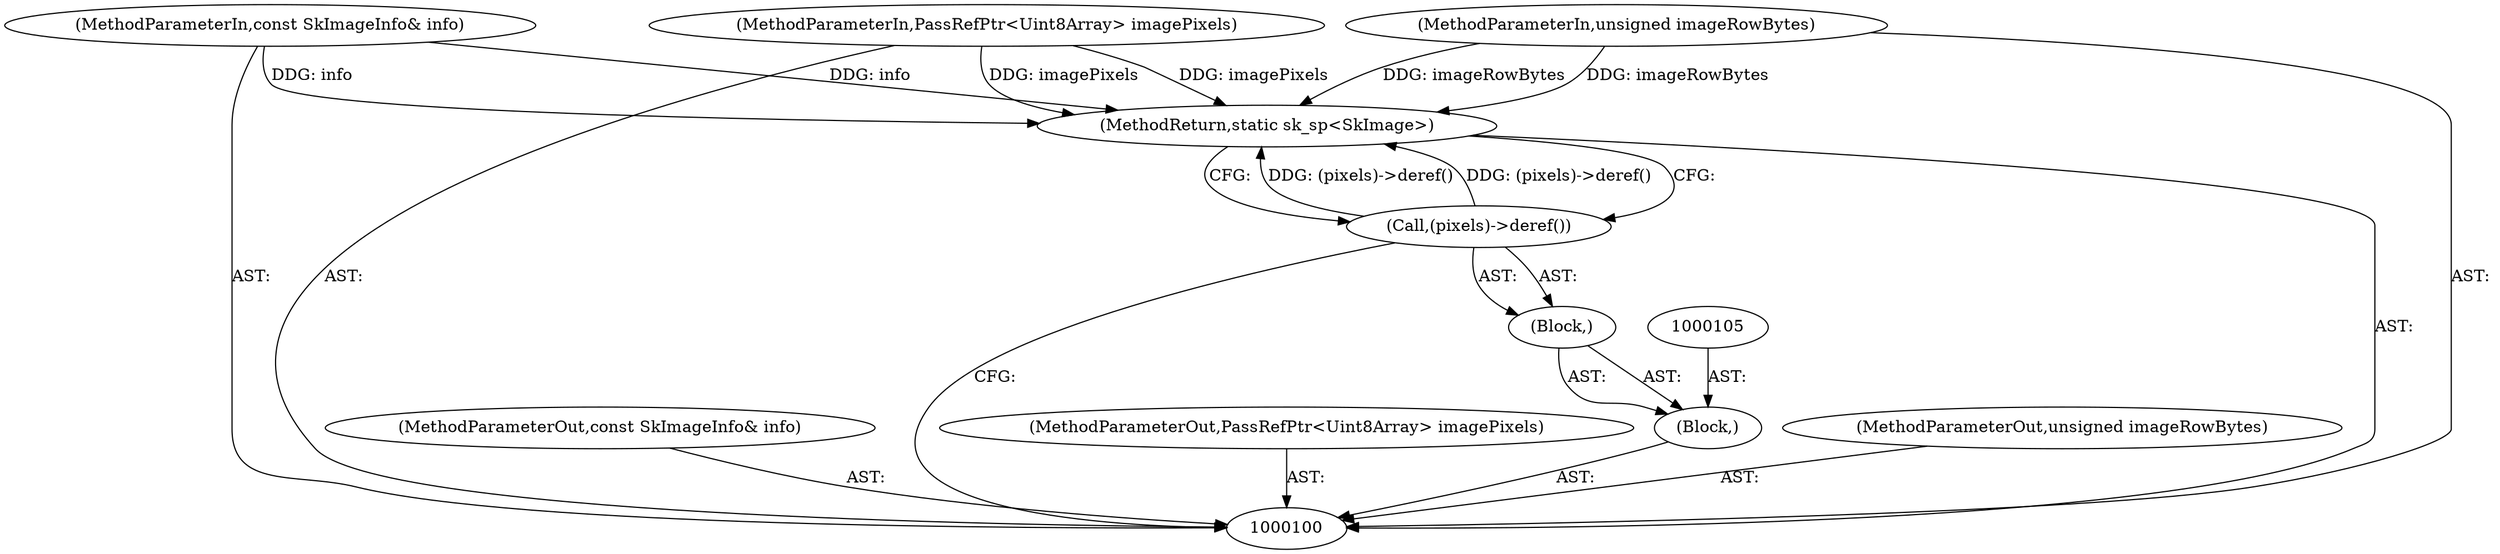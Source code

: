 digraph "0_Chrome_d59a4441697f6253e7dc3f7ae5caad6e5fd2c778_4" {
"1000108" [label="(MethodReturn,static sk_sp<SkImage>)"];
"1000101" [label="(MethodParameterIn,const SkImageInfo& info)"];
"1000119" [label="(MethodParameterOut,const SkImageInfo& info)"];
"1000102" [label="(MethodParameterIn,PassRefPtr<Uint8Array> imagePixels)"];
"1000120" [label="(MethodParameterOut,PassRefPtr<Uint8Array> imagePixels)"];
"1000103" [label="(MethodParameterIn,unsigned imageRowBytes)"];
"1000121" [label="(MethodParameterOut,unsigned imageRowBytes)"];
"1000104" [label="(Block,)"];
"1000106" [label="(Block,)"];
"1000107" [label="(Call,(pixels)->deref())"];
"1000108" -> "1000100"  [label="AST: "];
"1000108" -> "1000107"  [label="CFG: "];
"1000107" -> "1000108"  [label="DDG: (pixels)->deref()"];
"1000103" -> "1000108"  [label="DDG: imageRowBytes"];
"1000102" -> "1000108"  [label="DDG: imagePixels"];
"1000101" -> "1000108"  [label="DDG: info"];
"1000101" -> "1000100"  [label="AST: "];
"1000101" -> "1000108"  [label="DDG: info"];
"1000119" -> "1000100"  [label="AST: "];
"1000102" -> "1000100"  [label="AST: "];
"1000102" -> "1000108"  [label="DDG: imagePixels"];
"1000120" -> "1000100"  [label="AST: "];
"1000103" -> "1000100"  [label="AST: "];
"1000103" -> "1000108"  [label="DDG: imageRowBytes"];
"1000121" -> "1000100"  [label="AST: "];
"1000104" -> "1000100"  [label="AST: "];
"1000105" -> "1000104"  [label="AST: "];
"1000106" -> "1000104"  [label="AST: "];
"1000106" -> "1000104"  [label="AST: "];
"1000107" -> "1000106"  [label="AST: "];
"1000107" -> "1000106"  [label="AST: "];
"1000107" -> "1000100"  [label="CFG: "];
"1000108" -> "1000107"  [label="CFG: "];
"1000107" -> "1000108"  [label="DDG: (pixels)->deref()"];
}
